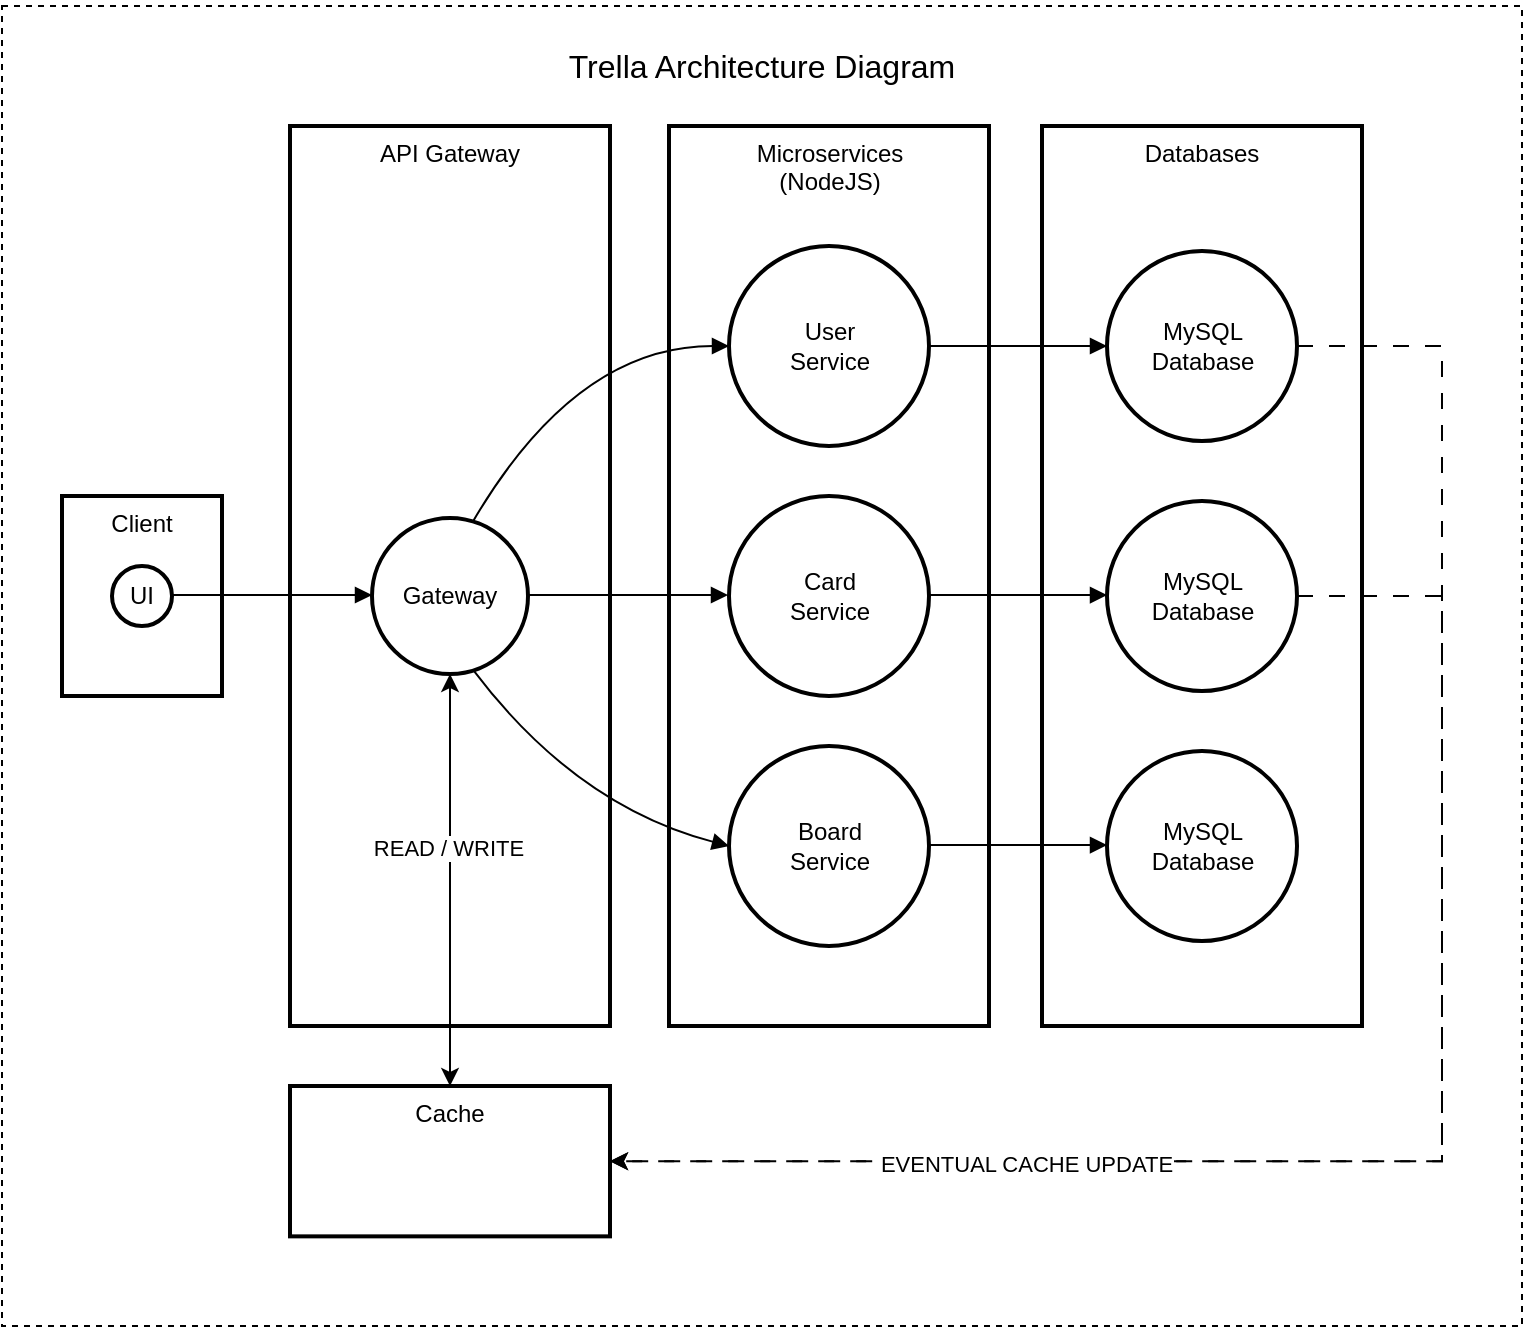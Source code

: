 <mxfile version="24.6.4" type="github">
  <diagram name="Page-1" id="MN1RGfTH_ubMWvqQHZo5">
    <mxGraphModel dx="1694" dy="824" grid="1" gridSize="10" guides="1" tooltips="1" connect="1" arrows="1" fold="1" page="1" pageScale="1" pageWidth="827" pageHeight="1169" math="0" shadow="0">
      <root>
        <mxCell id="0" />
        <mxCell id="1" parent="0" />
        <mxCell id="9CtTB6iVWJLlR-XitF7s-34" value="&lt;h1&gt;&lt;font style=&quot;font-size: 16px; font-weight: normal;&quot;&gt;Trella Architecture Diagram&lt;/font&gt;&lt;/h1&gt;&lt;div&gt;&lt;br&gt;&lt;/div&gt;&lt;div&gt;&lt;br&gt;&lt;/div&gt;&lt;div&gt;&lt;br&gt;&lt;/div&gt;&lt;div&gt;&lt;br&gt;&lt;/div&gt;&lt;div&gt;&lt;br&gt;&lt;/div&gt;&lt;div&gt;&lt;br&gt;&lt;/div&gt;&lt;div&gt;&lt;br&gt;&lt;/div&gt;&lt;div&gt;&lt;br&gt;&lt;/div&gt;&lt;div&gt;&lt;br&gt;&lt;/div&gt;&lt;div&gt;&lt;br&gt;&lt;/div&gt;&lt;div&gt;&lt;br&gt;&lt;/div&gt;&lt;div&gt;&lt;br&gt;&lt;/div&gt;&lt;div&gt;&lt;br&gt;&lt;/div&gt;&lt;div&gt;&lt;br&gt;&lt;/div&gt;&lt;div&gt;&lt;br&gt;&lt;/div&gt;&lt;div&gt;&lt;br&gt;&lt;/div&gt;&lt;div&gt;&lt;br&gt;&lt;/div&gt;&lt;div&gt;&lt;br&gt;&lt;/div&gt;&lt;div&gt;&lt;br&gt;&lt;/div&gt;&lt;div&gt;&lt;br&gt;&lt;/div&gt;&lt;div&gt;&lt;br&gt;&lt;/div&gt;&lt;div&gt;&lt;br&gt;&lt;/div&gt;&lt;div&gt;&lt;br&gt;&lt;/div&gt;&lt;div&gt;&lt;br&gt;&lt;/div&gt;&lt;div&gt;&lt;br&gt;&lt;/div&gt;&lt;div&gt;&lt;br&gt;&lt;/div&gt;&lt;div&gt;&lt;br&gt;&lt;/div&gt;&lt;div&gt;&lt;br&gt;&lt;/div&gt;&lt;div&gt;&lt;br&gt;&lt;/div&gt;&lt;div&gt;&lt;br&gt;&lt;/div&gt;&lt;div&gt;&lt;br&gt;&lt;/div&gt;&lt;div&gt;&lt;br&gt;&lt;/div&gt;&lt;div&gt;&lt;br&gt;&lt;/div&gt;&lt;div&gt;&lt;br&gt;&lt;/div&gt;&lt;div&gt;&lt;br&gt;&lt;/div&gt;&lt;div&gt;&lt;br&gt;&lt;/div&gt;&lt;div&gt;&lt;br&gt;&lt;/div&gt;&lt;div&gt;&lt;br&gt;&lt;/div&gt;&lt;div&gt;&lt;br&gt;&lt;/div&gt;&lt;div&gt;&lt;br&gt;&lt;/div&gt;&lt;div&gt;&lt;br&gt;&lt;/div&gt;&lt;div&gt;&lt;br&gt;&lt;/div&gt;" style="rounded=0;whiteSpace=wrap;html=1;fillColor=none;dashed=1;" parent="1" vertex="1">
          <mxGeometry x="-400" y="290" width="760" height="660" as="geometry" />
        </mxCell>
        <mxCell id="9CtTB6iVWJLlR-XitF7s-32" value="Microservices&#xa;(NodeJS)" style="whiteSpace=wrap;strokeWidth=2;verticalAlign=top;" parent="1" vertex="1">
          <mxGeometry x="-66.5" y="350" width="160" height="450" as="geometry" />
        </mxCell>
        <mxCell id="4" value="User&#xa;Service" style="ellipse;aspect=fixed;strokeWidth=2;whiteSpace=wrap;" parent="1" vertex="1">
          <mxGeometry x="-36.5" y="410" width="100" height="100" as="geometry" />
        </mxCell>
        <mxCell id="16" value="Client" style="whiteSpace=wrap;strokeWidth=2;verticalAlign=top;" parent="1" vertex="1">
          <mxGeometry x="-370" y="535" width="80" height="100" as="geometry" />
        </mxCell>
        <mxCell id="17" value="UI" style="ellipse;aspect=fixed;strokeWidth=2;whiteSpace=wrap;" parent="1" vertex="1">
          <mxGeometry x="-345" y="570" width="30" height="30" as="geometry" />
        </mxCell>
        <mxCell id="9CtTB6iVWJLlR-XitF7s-29" value="Card&#xa;Service" style="ellipse;aspect=fixed;strokeWidth=2;whiteSpace=wrap;" parent="1" vertex="1">
          <mxGeometry x="-36.5" y="535" width="100" height="100" as="geometry" />
        </mxCell>
        <mxCell id="9CtTB6iVWJLlR-XitF7s-30" value="Board&#xa;Service" style="ellipse;aspect=fixed;strokeWidth=2;whiteSpace=wrap;" parent="1" vertex="1">
          <mxGeometry x="-36.5" y="660" width="100" height="100" as="geometry" />
        </mxCell>
        <mxCell id="9CtTB6iVWJLlR-XitF7s-31" value="Databases" style="whiteSpace=wrap;strokeWidth=2;verticalAlign=top;" parent="1" vertex="1">
          <mxGeometry x="120" y="350" width="160" height="450" as="geometry" />
        </mxCell>
        <mxCell id="9PjwMY_K1oDYDUdfSiUO-34" style="edgeStyle=orthogonalEdgeStyle;rounded=0;orthogonalLoop=1;jettySize=auto;html=1;exitX=1;exitY=0.5;exitDx=0;exitDy=0;entryX=1;entryY=0.5;entryDx=0;entryDy=0;dashed=1;dashPattern=8 8;" edge="1" parent="1" source="5" target="9PjwMY_K1oDYDUdfSiUO-27">
          <mxGeometry relative="1" as="geometry">
            <Array as="points">
              <mxPoint x="320" y="460" />
              <mxPoint x="320" y="868" />
            </Array>
          </mxGeometry>
        </mxCell>
        <mxCell id="5" value="MySQL&#xa;Database" style="ellipse;aspect=fixed;strokeWidth=2;whiteSpace=wrap;" parent="1" vertex="1">
          <mxGeometry x="152.5" y="412.5" width="95" height="95" as="geometry" />
        </mxCell>
        <mxCell id="27" value="" style="curved=1;startArrow=none;endArrow=block;exitX=1;exitY=0.5;entryX=0;entryY=0.5;" parent="1" source="4" target="5" edge="1">
          <mxGeometry relative="1" as="geometry">
            <Array as="points" />
          </mxGeometry>
        </mxCell>
        <mxCell id="9CtTB6iVWJLlR-XitF7s-33" value="API Gateway" style="whiteSpace=wrap;strokeWidth=2;verticalAlign=top;" parent="1" vertex="1">
          <mxGeometry x="-256" y="350" width="160" height="450" as="geometry" />
        </mxCell>
        <mxCell id="9PjwMY_K1oDYDUdfSiUO-32" style="edgeStyle=orthogonalEdgeStyle;rounded=0;orthogonalLoop=1;jettySize=auto;html=1;exitX=0.5;exitY=1;exitDx=0;exitDy=0;entryX=0.5;entryY=0;entryDx=0;entryDy=0;startArrow=classic;startFill=1;" edge="1" parent="1" source="15" target="9PjwMY_K1oDYDUdfSiUO-27">
          <mxGeometry relative="1" as="geometry" />
        </mxCell>
        <mxCell id="9PjwMY_K1oDYDUdfSiUO-36" value="READ / WRITE" style="edgeLabel;html=1;align=center;verticalAlign=middle;resizable=0;points=[];" vertex="1" connectable="0" parent="9PjwMY_K1oDYDUdfSiUO-32">
          <mxGeometry x="-0.158" y="-1" relative="1" as="geometry">
            <mxPoint as="offset" />
          </mxGeometry>
        </mxCell>
        <mxCell id="15" value="Gateway" style="ellipse;aspect=fixed;strokeWidth=2;whiteSpace=wrap;" parent="1" vertex="1">
          <mxGeometry x="-215" y="546" width="78" height="78" as="geometry" />
        </mxCell>
        <mxCell id="21" value="" style="curved=1;startArrow=none;endArrow=block;exitX=0.66;exitY=0;entryX=0;entryY=0.5;entryDx=0;entryDy=0;" parent="1" source="15" target="4" edge="1">
          <mxGeometry relative="1" as="geometry">
            <Array as="points">
              <mxPoint x="-113" y="460" />
            </Array>
            <mxPoint x="-38" y="395" as="targetPoint" />
          </mxGeometry>
        </mxCell>
        <mxCell id="20" value="" style="curved=1;startArrow=none;endArrow=block;exitX=0.99;exitY=0.49;entryX=0;entryY=0.5;" parent="1" source="15" edge="1">
          <mxGeometry relative="1" as="geometry">
            <Array as="points" />
            <mxPoint x="-37" y="584.5" as="targetPoint" />
          </mxGeometry>
        </mxCell>
        <mxCell id="19" value="" style="curved=1;startArrow=none;endArrow=block;exitX=0.66;exitY=0.99;entryX=0;entryY=0.5;entryDx=0;entryDy=0;" parent="1" source="15" target="9CtTB6iVWJLlR-XitF7s-30" edge="1">
          <mxGeometry relative="1" as="geometry">
            <Array as="points">
              <mxPoint x="-113" y="690" />
            </Array>
            <mxPoint x="-37" y="773.5" as="targetPoint" />
          </mxGeometry>
        </mxCell>
        <mxCell id="18" value="" style="curved=1;startArrow=none;endArrow=block;exitX=0.99;exitY=0.48;entryX=0;entryY=0.49;" parent="1" source="17" target="15" edge="1">
          <mxGeometry relative="1" as="geometry">
            <Array as="points" />
          </mxGeometry>
        </mxCell>
        <mxCell id="9PjwMY_K1oDYDUdfSiUO-33" style="edgeStyle=orthogonalEdgeStyle;rounded=0;orthogonalLoop=1;jettySize=auto;html=1;exitX=1;exitY=0.5;exitDx=0;exitDy=0;entryX=1;entryY=0.5;entryDx=0;entryDy=0;dashed=1;dashPattern=8 8;" edge="1" parent="1" source="9CtTB6iVWJLlR-XitF7s-36" target="9PjwMY_K1oDYDUdfSiUO-27">
          <mxGeometry relative="1" as="geometry">
            <Array as="points">
              <mxPoint x="320" y="585" />
              <mxPoint x="320" y="868" />
            </Array>
          </mxGeometry>
        </mxCell>
        <mxCell id="9PjwMY_K1oDYDUdfSiUO-35" value="EVENTUAL CACHE UPDATE" style="edgeLabel;html=1;align=center;verticalAlign=middle;resizable=0;points=[];" vertex="1" connectable="0" parent="9PjwMY_K1oDYDUdfSiUO-33">
          <mxGeometry x="0.461" y="1" relative="1" as="geometry">
            <mxPoint as="offset" />
          </mxGeometry>
        </mxCell>
        <mxCell id="9CtTB6iVWJLlR-XitF7s-36" value="MySQL&#xa;Database" style="ellipse;aspect=fixed;strokeWidth=2;whiteSpace=wrap;" parent="1" vertex="1">
          <mxGeometry x="152.5" y="537.5" width="95" height="95" as="geometry" />
        </mxCell>
        <mxCell id="9CtTB6iVWJLlR-XitF7s-37" value="MySQL&#xa;Database" style="ellipse;aspect=fixed;strokeWidth=2;whiteSpace=wrap;" parent="1" vertex="1">
          <mxGeometry x="152.5" y="662.5" width="95" height="95" as="geometry" />
        </mxCell>
        <mxCell id="9CtTB6iVWJLlR-XitF7s-38" value="" style="curved=1;startArrow=none;endArrow=block;exitX=1;exitY=0.5;entryX=0;entryY=0.5;" parent="1" edge="1">
          <mxGeometry relative="1" as="geometry">
            <Array as="points" />
            <mxPoint x="62.5" y="584.52" as="sourcePoint" />
            <mxPoint x="152.5" y="584.52" as="targetPoint" />
          </mxGeometry>
        </mxCell>
        <mxCell id="9CtTB6iVWJLlR-XitF7s-39" value="" style="curved=1;startArrow=none;endArrow=block;exitX=1;exitY=0.5;entryX=0;entryY=0.5;" parent="1" edge="1">
          <mxGeometry relative="1" as="geometry">
            <Array as="points" />
            <mxPoint x="62.5" y="709.52" as="sourcePoint" />
            <mxPoint x="152.5" y="709.52" as="targetPoint" />
          </mxGeometry>
        </mxCell>
        <mxCell id="9PjwMY_K1oDYDUdfSiUO-27" value="Cache" style="whiteSpace=wrap;strokeWidth=2;verticalAlign=top;" vertex="1" parent="1">
          <mxGeometry x="-256" y="830" width="160" height="75.18" as="geometry" />
        </mxCell>
      </root>
    </mxGraphModel>
  </diagram>
</mxfile>
